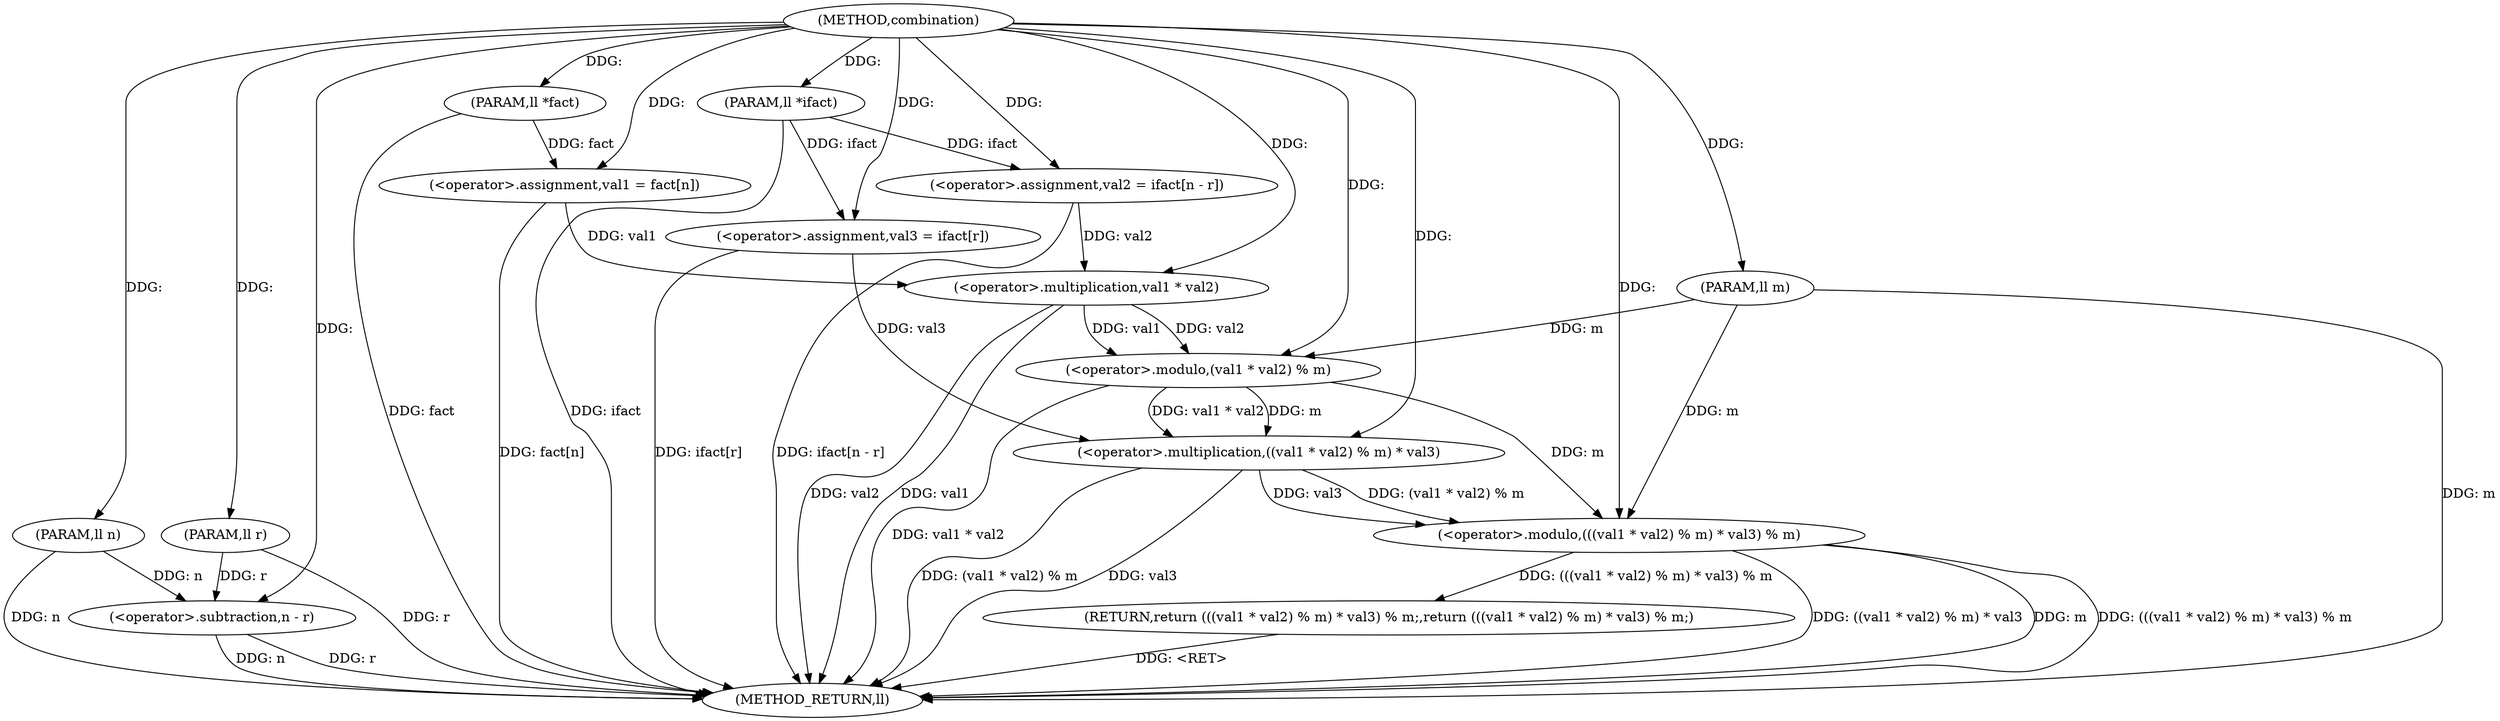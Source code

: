 digraph "combination" {  
"1001032" [label = "(METHOD,combination)" ]
"1001069" [label = "(METHOD_RETURN,ll)" ]
"1001033" [label = "(PARAM,ll n)" ]
"1001034" [label = "(PARAM,ll r)" ]
"1001035" [label = "(PARAM,ll m)" ]
"1001036" [label = "(PARAM,ll *fact)" ]
"1001037" [label = "(PARAM,ll *ifact)" ]
"1001040" [label = "(<operator>.assignment,val1 = fact[n])" ]
"1001046" [label = "(<operator>.assignment,val2 = ifact[n - r])" ]
"1001054" [label = "(<operator>.assignment,val3 = ifact[r])" ]
"1001059" [label = "(RETURN,return (((val1 * val2) % m) * val3) % m;,return (((val1 * val2) % m) * val3) % m;)" ]
"1001060" [label = "(<operator>.modulo,(((val1 * val2) % m) * val3) % m)" ]
"1001050" [label = "(<operator>.subtraction,n - r)" ]
"1001061" [label = "(<operator>.multiplication,((val1 * val2) % m) * val3)" ]
"1001062" [label = "(<operator>.modulo,(val1 * val2) % m)" ]
"1001063" [label = "(<operator>.multiplication,val1 * val2)" ]
  "1001059" -> "1001069"  [ label = "DDG: <RET>"] 
  "1001033" -> "1001069"  [ label = "DDG: n"] 
  "1001034" -> "1001069"  [ label = "DDG: r"] 
  "1001035" -> "1001069"  [ label = "DDG: m"] 
  "1001036" -> "1001069"  [ label = "DDG: fact"] 
  "1001037" -> "1001069"  [ label = "DDG: ifact"] 
  "1001040" -> "1001069"  [ label = "DDG: fact[n]"] 
  "1001050" -> "1001069"  [ label = "DDG: n"] 
  "1001050" -> "1001069"  [ label = "DDG: r"] 
  "1001046" -> "1001069"  [ label = "DDG: ifact[n - r]"] 
  "1001054" -> "1001069"  [ label = "DDG: ifact[r]"] 
  "1001063" -> "1001069"  [ label = "DDG: val1"] 
  "1001063" -> "1001069"  [ label = "DDG: val2"] 
  "1001062" -> "1001069"  [ label = "DDG: val1 * val2"] 
  "1001061" -> "1001069"  [ label = "DDG: (val1 * val2) % m"] 
  "1001061" -> "1001069"  [ label = "DDG: val3"] 
  "1001060" -> "1001069"  [ label = "DDG: ((val1 * val2) % m) * val3"] 
  "1001060" -> "1001069"  [ label = "DDG: m"] 
  "1001060" -> "1001069"  [ label = "DDG: (((val1 * val2) % m) * val3) % m"] 
  "1001032" -> "1001033"  [ label = "DDG: "] 
  "1001032" -> "1001034"  [ label = "DDG: "] 
  "1001032" -> "1001035"  [ label = "DDG: "] 
  "1001032" -> "1001036"  [ label = "DDG: "] 
  "1001032" -> "1001037"  [ label = "DDG: "] 
  "1001036" -> "1001040"  [ label = "DDG: fact"] 
  "1001037" -> "1001046"  [ label = "DDG: ifact"] 
  "1001037" -> "1001054"  [ label = "DDG: ifact"] 
  "1001060" -> "1001059"  [ label = "DDG: (((val1 * val2) % m) * val3) % m"] 
  "1001032" -> "1001040"  [ label = "DDG: "] 
  "1001032" -> "1001046"  [ label = "DDG: "] 
  "1001032" -> "1001054"  [ label = "DDG: "] 
  "1001061" -> "1001060"  [ label = "DDG: val3"] 
  "1001061" -> "1001060"  [ label = "DDG: (val1 * val2) % m"] 
  "1001062" -> "1001060"  [ label = "DDG: m"] 
  "1001035" -> "1001060"  [ label = "DDG: m"] 
  "1001032" -> "1001060"  [ label = "DDG: "] 
  "1001033" -> "1001050"  [ label = "DDG: n"] 
  "1001032" -> "1001050"  [ label = "DDG: "] 
  "1001034" -> "1001050"  [ label = "DDG: r"] 
  "1001062" -> "1001061"  [ label = "DDG: val1 * val2"] 
  "1001062" -> "1001061"  [ label = "DDG: m"] 
  "1001054" -> "1001061"  [ label = "DDG: val3"] 
  "1001032" -> "1001061"  [ label = "DDG: "] 
  "1001063" -> "1001062"  [ label = "DDG: val1"] 
  "1001063" -> "1001062"  [ label = "DDG: val2"] 
  "1001035" -> "1001062"  [ label = "DDG: m"] 
  "1001032" -> "1001062"  [ label = "DDG: "] 
  "1001040" -> "1001063"  [ label = "DDG: val1"] 
  "1001032" -> "1001063"  [ label = "DDG: "] 
  "1001046" -> "1001063"  [ label = "DDG: val2"] 
}
